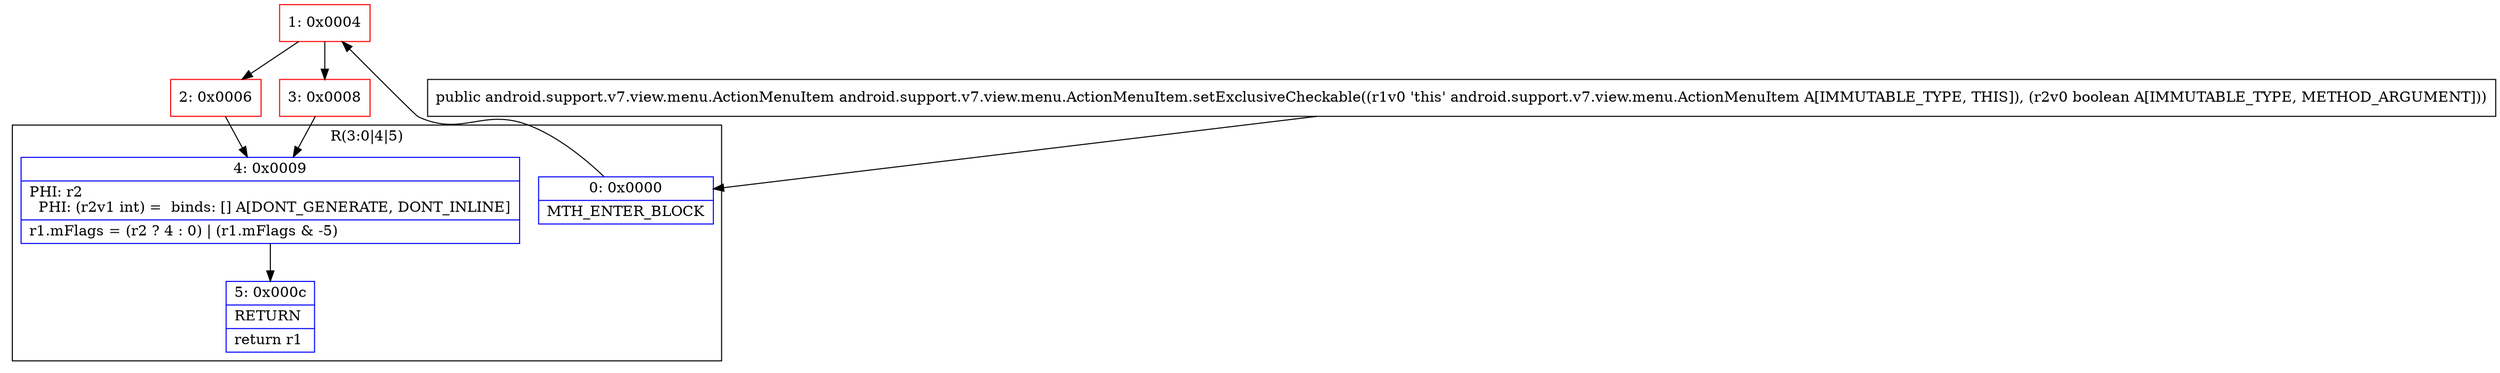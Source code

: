 digraph "CFG forandroid.support.v7.view.menu.ActionMenuItem.setExclusiveCheckable(Z)Landroid\/support\/v7\/view\/menu\/ActionMenuItem;" {
subgraph cluster_Region_1866419497 {
label = "R(3:0|4|5)";
node [shape=record,color=blue];
Node_0 [shape=record,label="{0\:\ 0x0000|MTH_ENTER_BLOCK\l}"];
Node_4 [shape=record,label="{4\:\ 0x0009|PHI: r2 \l  PHI: (r2v1 int) =  binds: [] A[DONT_GENERATE, DONT_INLINE]\l|r1.mFlags = (r2 ? 4 : 0) \| (r1.mFlags & \-5)\l}"];
Node_5 [shape=record,label="{5\:\ 0x000c|RETURN\l|return r1\l}"];
}
Node_1 [shape=record,color=red,label="{1\:\ 0x0004}"];
Node_2 [shape=record,color=red,label="{2\:\ 0x0006}"];
Node_3 [shape=record,color=red,label="{3\:\ 0x0008}"];
MethodNode[shape=record,label="{public android.support.v7.view.menu.ActionMenuItem android.support.v7.view.menu.ActionMenuItem.setExclusiveCheckable((r1v0 'this' android.support.v7.view.menu.ActionMenuItem A[IMMUTABLE_TYPE, THIS]), (r2v0 boolean A[IMMUTABLE_TYPE, METHOD_ARGUMENT])) }"];
MethodNode -> Node_0;
Node_0 -> Node_1;
Node_4 -> Node_5;
Node_1 -> Node_2;
Node_1 -> Node_3;
Node_2 -> Node_4;
Node_3 -> Node_4;
}

